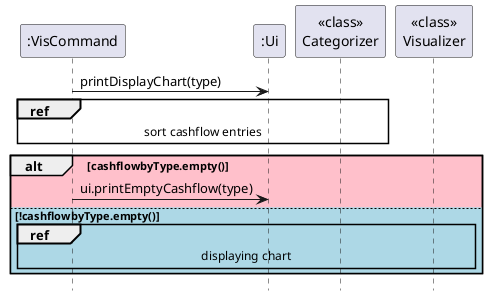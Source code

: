 @startuml

participant ":VisCommand"
participant ":Ui"
participant "<<class>>\nCategorizer"
participant "<<class>>\nVisualizer"

":VisCommand"-> ":Ui": printDisplayChart(type)

ref over "<<class>>\nCategorizer", ":VisCommand" : sort cashflow entries

alt #Pink cashflowbyType.empty()

    ":VisCommand" -> ":Ui" : ui.printEmptyCashflow(type)

else #LightBlue !cashflowbyType.empty()

    ref over "<<class>>\nVisualizer", ":VisCommand": displaying chart

end


hide footbox

@enduml